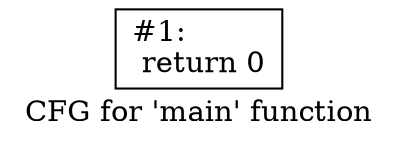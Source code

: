 digraph "CFG for 'main' function" {
	label="CFG for 'main' function";

	Node0x562e83feb2f0  [shape=record,label="{#1:\l return 0\l}"];
}
